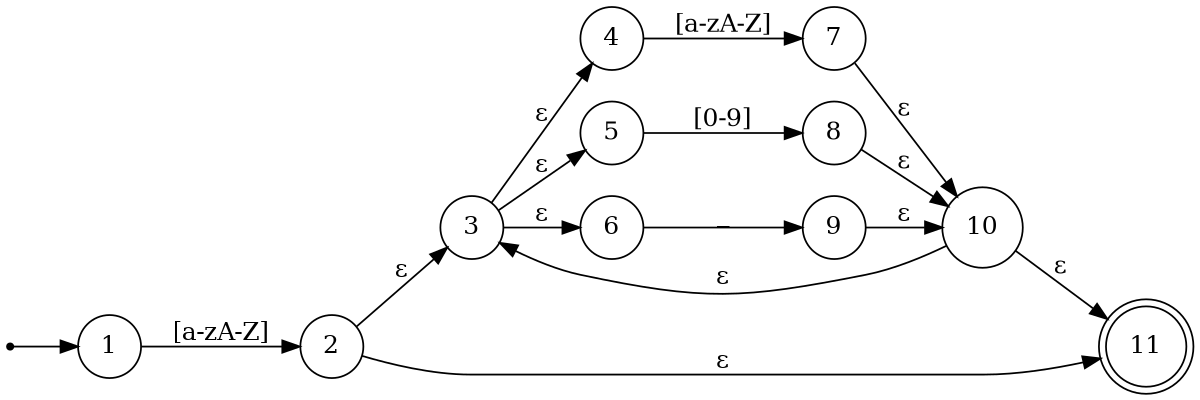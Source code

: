 digraph finite_state_machine {
    rankdir=LR
    size="8,5"

    node [shape = point ] qi
    node [shape = circle, label="1"] q1
    node [shape = circle, label="2"] q2
    node [shape = circle, label="3"] q3
    node [shape = circle, label="4"] q4
    node [shape = circle, label="5"] q5
    node [shape = circle, label="6"] q6
    node [shape = circle, label="7"] q7
    node [shape = circle, label="8"] q8
    node [shape = circle, label="9"] q9
    node [shape = circle, label="10"] q10
    node [shape = doublecircle, label="11"] q11

    qi -> q1
    q1 -> q2 [label = "[a-zA-Z]"]
    q2 -> q3 [label = "ε"]
    q3 -> q4 [label = "ε"]
    q3 -> q5 [label = "ε"]
    q3 -> q6 [label = "ε"]
    q4 -> q7 [label = "[a-zA-Z]"]
    q5 -> q8 [label = "[0-9]"]
    q6 -> q9 [label = "_"]
    q7 -> q10 [label = "ε"]
    q8 -> q10 [label = "ε"]
    q9 -> q10 [label = "ε"]
    q10 -> q11 [label = "ε"]
    q10 -> q3 [label = "ε"]
    q2 -> q11 [label = "ε"]
}
